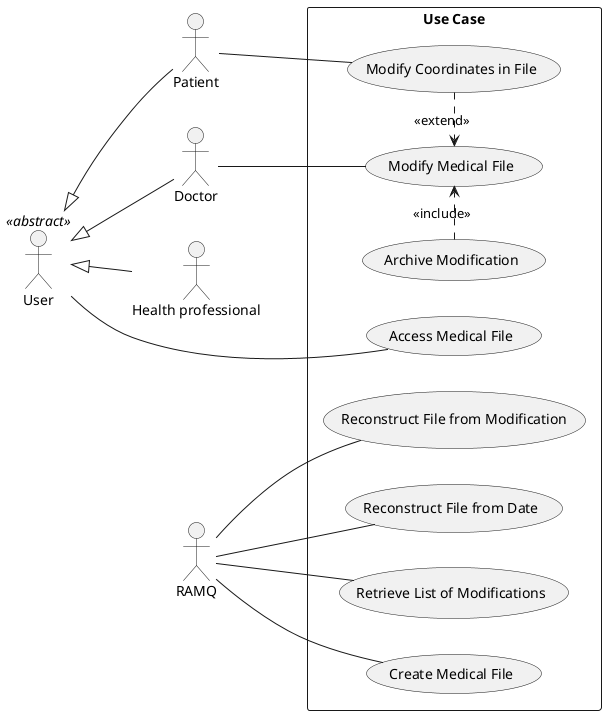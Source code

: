 @startuml use-case

left to right direction
skinparam packageStyle rect
actor "User" as user <<abstract>>
actor "Patient" as patient
actor "Doctor" as doctor
actor "Health professional" as health_professional
actor "RAMQ" as ramq
rectangle "Use Case" {
  user <|-- patient
  user <|-- doctor
  user <|-- health_professional
  user -- (Access Medical File)
  doctor -- (Modify Medical File)
  patient -- (Modify Coordinates in File)
  (Modify Coordinates in File) .> (Modify Medical File) : <<extend>>
  ramq -- (Create Medical File)
  (Archive Modification) .> (Modify Medical File) : <<include>>
  ramq -- (Reconstruct File from Modification)
  ramq -- (Reconstruct File from Date)
  ramq -- (Retrieve List of Modifications)
}

@enduml